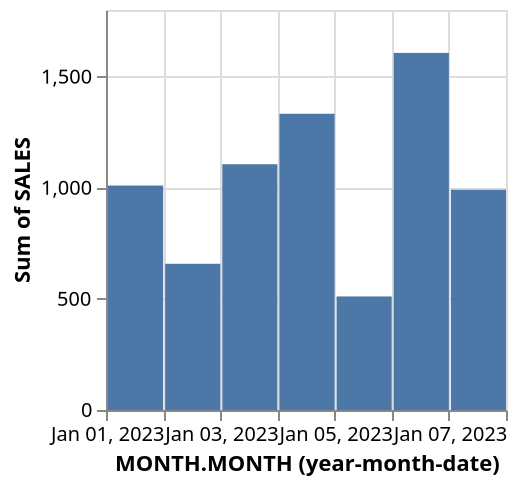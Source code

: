 {
  "$schema": "https://vega.github.io/schema/vega/v5.json",
  "background": "white",
  "padding": 5,
  "width": 200,
  "height": 200,
  "style": "cell",
  "data": [
    {
      "name": "pandas_dataframe",
      "values": [
        {
          "MONTH.MONTH": "2023-01-01 00:00:00",
          "MONTH_MONTH": "2023-01-01 00:00:00",
          "SALES": 611
        },
        {
          "MONTH.MONTH": "2023-01-01 12:00:00",
          "MONTH_MONTH": "2023-01-01 12:00:00",
          "SALES": 399
        },
        {
          "MONTH.MONTH": "2023-01-02 00:00:00",
          "MONTH_MONTH": "2023-01-02 00:00:00",
          "SALES": 582
        },
        {
          "MONTH.MONTH": "2023-01-02 12:00:00",
          "MONTH_MONTH": "2023-01-02 12:00:00",
          "SALES": 76
        },
        {
          "MONTH.MONTH": "2023-01-03 00:00:00",
          "MONTH_MONTH": "2023-01-03 00:00:00",
          "SALES": 418
        },
        {
          "MONTH.MONTH": "2023-01-03 12:00:00",
          "MONTH_MONTH": "2023-01-03 12:00:00",
          "SALES": 688
        },
        {
          "MONTH.MONTH": "2023-01-04 00:00:00",
          "MONTH_MONTH": "2023-01-04 00:00:00",
          "SALES": 712
        },
        {
          "MONTH.MONTH": "2023-01-04 12:00:00",
          "MONTH_MONTH": "2023-01-04 12:00:00",
          "SALES": 621
        },
        {
          "MONTH.MONTH": "2023-01-05 00:00:00",
          "MONTH_MONTH": "2023-01-05 00:00:00",
          "SALES": 231
        },
        {
          "MONTH.MONTH": "2023-01-05 12:00:00",
          "MONTH_MONTH": "2023-01-05 12:00:00",
          "SALES": 280
        },
        {
          "MONTH.MONTH": "2023-01-06 00:00:00",
          "MONTH_MONTH": "2023-01-06 00:00:00",
          "SALES": 612
        },
        {
          "MONTH.MONTH": "2023-01-06 12:00:00",
          "MONTH_MONTH": "2023-01-06 12:00:00",
          "SALES": 995
        },
        {
          "MONTH.MONTH": "2023-01-07 00:00:00",
          "MONTH_MONTH": "2023-01-07 00:00:00",
          "SALES": 145
        },
        {
          "MONTH.MONTH": "2023-01-07 12:00:00",
          "MONTH_MONTH": "2023-01-07 12:00:00",
          "SALES": 846
        }
      ]
    },
    {
      "name": "data_0",
      "source": "pandas_dataframe",
      "transform": [
        {
          "type": "formula",
          "expr": "toDate(datum[\"MONTH.MONTH\"])",
          "as": "MONTH.MONTH"
        },
        {"type": "filter", "expr": "isValid(datum[\"MONTH\\.MONTH\"])"},
        {
          "field": "MONTH\\.MONTH",
          "type": "timeunit",
          "units": ["year", "month", "date"],
          "as": ["yearmonthdate_MONTH.MONTH", "yearmonthdate_MONTH.MONTH_end"]
        },
        {
          "type": "aggregate",
          "groupby": [
            "yearmonthdate_MONTH\\.MONTH",
            "yearmonthdate_MONTH\\.MONTH_end"
          ],
          "ops": ["sum"],
          "fields": ["SALES"],
          "as": ["sum_SALES"]
        },
        {
          "type": "filter",
          "expr": "(isDate(datum[\"yearmonthdate_MONTH.MONTH\"]) || (isValid(datum[\"yearmonthdate_MONTH.MONTH\"]) && isFinite(+datum[\"yearmonthdate_MONTH.MONTH\"]))) && isValid(datum[\"sum_SALES\"]) && isFinite(+datum[\"sum_SALES\"])"
        }
      ]
    }
  ],
  "marks": [
    {
      "name": "layer_0_layer_0_layer_0_marks",
      "type": "rect",
      "clip": true,
      "style": ["bar"],
      "from": {"data": "data_0"},
      "encode": {
        "update": {
          "fill": {"value": "#4C78A8"},
          "opacity": {"value": 1},
          "tooltip": {
            "signal": "{\"MONTH\\.MONTH (year-month-date)\": timeFormat(datum[\"yearmonthdate_MONTH.MONTH\"], timeUnitSpecifier([\"year\",\"month\",\"date\"], {\"year-month\":\"%b %Y \",\"year-month-date\":\"%b %d, %Y \"})), \"Sum of SALES\": format(datum[\"sum_SALES\"], \"\")}"
          },
          "ariaRoleDescription": {"value": "bar"},
          "description": {
            "signal": "\"MONTH.MONTH (year-month-date): \" + (timeFormat(datum[\"yearmonthdate_MONTH.MONTH\"], timeUnitSpecifier([\"year\",\"month\",\"date\"], {\"year-month\":\"%b %Y \",\"year-month-date\":\"%b %d, %Y \"}))) + \"; Sum of SALES: \" + (format(datum[\"sum_SALES\"], \"\")) + \"; MONTH\\.MONTH (year-month-date): \" + (timeFormat(datum[\"yearmonthdate_MONTH.MONTH\"], timeUnitSpecifier([\"year\",\"month\",\"date\"], {\"year-month\":\"%b %Y \",\"year-month-date\":\"%b %d, %Y \"})))"
          },
          "x2": {
            "scale": "x",
            "field": "yearmonthdate_MONTH\\.MONTH",
            "offset": 1
          },
          "x": {"scale": "x", "field": "yearmonthdate_MONTH\\.MONTH_end"},
          "y": {"scale": "y", "field": "sum_SALES"},
          "y2": {"scale": "y", "value": 0}
        }
      }
    }
  ],
  "scales": [
    {
      "name": "x",
      "type": "time",
      "domain": {
        "data": "data_0",
        "fields": [
          "yearmonthdate_MONTH\\.MONTH",
          "yearmonthdate_MONTH\\.MONTH_end"
        ]
      },
      "range": [0, {"signal": "width"}]
    },
    {
      "name": "y",
      "type": "linear",
      "domain": {"data": "data_0", "field": "sum_SALES"},
      "range": [{"signal": "height"}, 0],
      "nice": true,
      "zero": true
    }
  ],
  "axes": [
    {
      "scale": "x",
      "orient": "bottom",
      "grid": true,
      "gridScale": "y",
      "tickCount": {"signal": "ceil(width/40)"},
      "domain": false,
      "labels": false,
      "aria": false,
      "maxExtent": 0,
      "minExtent": 0,
      "ticks": false,
      "zindex": 0
    },
    {
      "scale": "y",
      "orient": "left",
      "grid": true,
      "gridScale": "x",
      "tickCount": {"signal": "ceil(height/40)"},
      "domain": false,
      "labels": false,
      "aria": false,
      "maxExtent": 0,
      "minExtent": 0,
      "ticks": false,
      "zindex": 0
    },
    {
      "scale": "x",
      "orient": "bottom",
      "grid": false,
      "title": "MONTH.MONTH (year-month-date)",
      "labelFlush": false,
      "labels": true,
      "ticks": true,
      "format": {
        "signal": "timeUnitSpecifier([\"year\",\"month\",\"date\"], {\"year-month\":\"%b %Y \",\"year-month-date\":\"%b %d, %Y \"})"
      },
      "labelOverlap": true,
      "tickCount": {"signal": "ceil(width/40)"},
      "zindex": 0
    },
    {
      "scale": "y",
      "orient": "left",
      "grid": false,
      "title": "Sum of SALES",
      "labelFlush": false,
      "labels": true,
      "ticks": true,
      "labelOverlap": true,
      "tickCount": {"signal": "ceil(height/40)"},
      "zindex": 0
    }
  ],
  "config": {"legend": {"orient": "right"}},
  "usermeta": {"selectionConfigs": {}}
}
